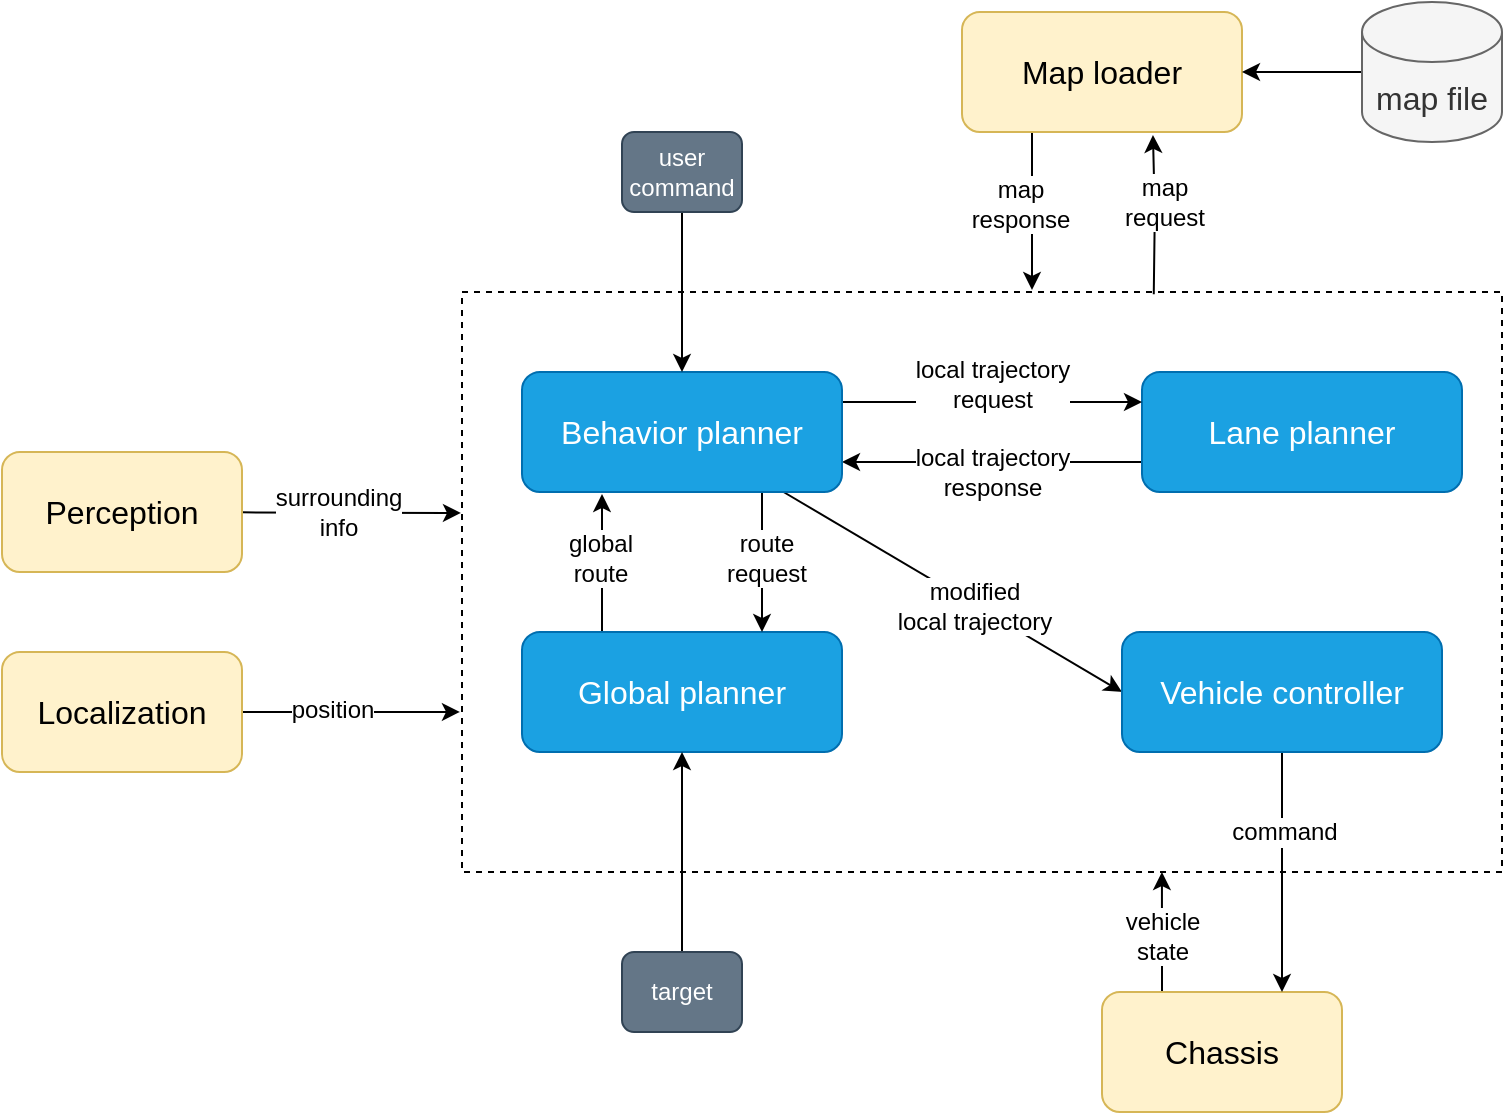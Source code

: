 <mxfile version="14.4.3" type="device"><diagram id="lcmUUElNktXrGIzPif8C" name="Page-1"><mxGraphModel dx="1178" dy="659" grid="1" gridSize="10" guides="1" tooltips="1" connect="1" arrows="1" fold="1" page="1" pageScale="1" pageWidth="827" pageHeight="1169" math="0" shadow="0"><root><mxCell id="0"/><mxCell id="1" parent="0"/><mxCell id="VIi1DwHyhTxOZFsxIo5g-4" value="" style="rounded=0;whiteSpace=wrap;html=1;fontSize=16;fillColor=none;dashed=1;" parent="1" vertex="1"><mxGeometry x="270" y="240" width="520" height="290" as="geometry"/></mxCell><mxCell id="VIi1DwHyhTxOZFsxIo5g-30" style="edgeStyle=none;rounded=0;orthogonalLoop=1;jettySize=auto;html=1;entryX=-0.001;entryY=0.381;entryDx=0;entryDy=0;entryPerimeter=0;fontSize=12;" parent="1" source="VIi1DwHyhTxOZFsxIo5g-1" target="VIi1DwHyhTxOZFsxIo5g-4" edge="1"><mxGeometry relative="1" as="geometry"/></mxCell><mxCell id="VIi1DwHyhTxOZFsxIo5g-33" value="surrounding&lt;br&gt;info" style="edgeLabel;html=1;align=center;verticalAlign=middle;resizable=0;points=[];fontSize=12;" parent="VIi1DwHyhTxOZFsxIo5g-30" vertex="1" connectable="0"><mxGeometry x="-0.249" y="1" relative="1" as="geometry"><mxPoint x="7" as="offset"/></mxGeometry></mxCell><mxCell id="VIi1DwHyhTxOZFsxIo5g-1" value="Perception" style="rounded=1;whiteSpace=wrap;html=1;fontSize=16;fillColor=#fff2cc;strokeColor=#d6b656;" parent="1" vertex="1"><mxGeometry x="40" y="320" width="120" height="60" as="geometry"/></mxCell><mxCell id="VIi1DwHyhTxOZFsxIo5g-32" style="edgeStyle=none;rounded=0;orthogonalLoop=1;jettySize=auto;html=1;entryX=-0.002;entryY=0.724;entryDx=0;entryDy=0;entryPerimeter=0;fontSize=12;" parent="1" source="VIi1DwHyhTxOZFsxIo5g-2" target="VIi1DwHyhTxOZFsxIo5g-4" edge="1"><mxGeometry relative="1" as="geometry"/></mxCell><mxCell id="VIi1DwHyhTxOZFsxIo5g-34" value="position" style="edgeLabel;html=1;align=center;verticalAlign=middle;resizable=0;points=[];fontSize=12;" parent="VIi1DwHyhTxOZFsxIo5g-32" vertex="1" connectable="0"><mxGeometry x="-0.176" y="1" relative="1" as="geometry"><mxPoint as="offset"/></mxGeometry></mxCell><mxCell id="VIi1DwHyhTxOZFsxIo5g-2" value="Localization" style="rounded=1;whiteSpace=wrap;html=1;fontSize=16;fillColor=#fff2cc;strokeColor=#d6b656;" parent="1" vertex="1"><mxGeometry x="40" y="420" width="120" height="60" as="geometry"/></mxCell><mxCell id="VIi1DwHyhTxOZFsxIo5g-28" style="edgeStyle=none;rounded=0;orthogonalLoop=1;jettySize=auto;html=1;fontSize=12;exitX=0.25;exitY=0;exitDx=0;exitDy=0;entryX=0.673;entryY=1;entryDx=0;entryDy=0;entryPerimeter=0;" parent="1" source="VIi1DwHyhTxOZFsxIo5g-3" target="VIi1DwHyhTxOZFsxIo5g-4" edge="1"><mxGeometry relative="1" as="geometry"><mxPoint x="610" y="550" as="targetPoint"/></mxGeometry></mxCell><mxCell id="VIi1DwHyhTxOZFsxIo5g-29" value="vehicle&lt;br&gt;state" style="edgeLabel;html=1;align=center;verticalAlign=middle;resizable=0;points=[];fontSize=12;" parent="VIi1DwHyhTxOZFsxIo5g-28" vertex="1" connectable="0"><mxGeometry x="0.107" relative="1" as="geometry"><mxPoint x="0.02" y="4.33" as="offset"/></mxGeometry></mxCell><mxCell id="VIi1DwHyhTxOZFsxIo5g-3" value="Chassis" style="rounded=1;whiteSpace=wrap;html=1;fontSize=16;fillColor=#fff2cc;strokeColor=#d6b656;" parent="1" vertex="1"><mxGeometry x="590" y="590" width="120" height="60" as="geometry"/></mxCell><mxCell id="VIi1DwHyhTxOZFsxIo5g-16" style="edgeStyle=orthogonalEdgeStyle;rounded=0;orthogonalLoop=1;jettySize=auto;html=1;entryX=0.682;entryY=1.024;entryDx=0;entryDy=0;entryPerimeter=0;fontSize=16;exitX=0.319;exitY=0.004;exitDx=0;exitDy=0;exitPerimeter=0;" parent="1" target="VIi1DwHyhTxOZFsxIo5g-12" edge="1"><mxGeometry relative="1" as="geometry"><mxPoint x="615.88" y="241.16" as="sourcePoint"/></mxGeometry></mxCell><mxCell id="VIi1DwHyhTxOZFsxIo5g-18" value="map&lt;br style=&quot;font-size: 12px;&quot;&gt;request" style="edgeLabel;html=1;align=center;verticalAlign=middle;resizable=0;points=[];fontSize=12;" parent="VIi1DwHyhTxOZFsxIo5g-16" vertex="1" connectable="0"><mxGeometry x="0.19" y="1" relative="1" as="geometry"><mxPoint x="6.19" y="1" as="offset"/></mxGeometry></mxCell><mxCell id="VIi1DwHyhTxOZFsxIo5g-8" value="" style="edgeStyle=orthogonalEdgeStyle;rounded=0;orthogonalLoop=1;jettySize=auto;html=1;fontSize=16;exitX=0.25;exitY=0;exitDx=0;exitDy=0;entryX=0.25;entryY=1;entryDx=0;entryDy=0;" parent="1" edge="1"><mxGeometry relative="1" as="geometry"><mxPoint x="340.0" y="411" as="sourcePoint"/><mxPoint x="340.0" y="341" as="targetPoint"/></mxGeometry></mxCell><mxCell id="VIi1DwHyhTxOZFsxIo5g-9" value="global &lt;br style=&quot;font-size: 12px;&quot;&gt;route" style="edgeLabel;html=1;align=center;verticalAlign=middle;resizable=0;points=[];fontSize=12;" parent="VIi1DwHyhTxOZFsxIo5g-8" vertex="1" connectable="0"><mxGeometry x="0.186" y="1" relative="1" as="geometry"><mxPoint y="3.14" as="offset"/></mxGeometry></mxCell><mxCell id="VIi1DwHyhTxOZFsxIo5g-5" value="Global planner" style="rounded=1;whiteSpace=wrap;html=1;fontSize=16;fillColor=#1ba1e2;strokeColor=#006EAF;fontColor=#ffffff;" parent="1" vertex="1"><mxGeometry x="300" y="410" width="160" height="60" as="geometry"/></mxCell><mxCell id="VIi1DwHyhTxOZFsxIo5g-20" style="edgeStyle=none;rounded=0;orthogonalLoop=1;jettySize=auto;html=1;entryX=1;entryY=0.75;entryDx=0;entryDy=0;fontSize=16;exitX=0;exitY=0.75;exitDx=0;exitDy=0;" parent="1" source="VIi1DwHyhTxOZFsxIo5g-6" target="VIi1DwHyhTxOZFsxIo5g-7" edge="1"><mxGeometry relative="1" as="geometry"/></mxCell><mxCell id="VIi1DwHyhTxOZFsxIo5g-6" value="Lane planner" style="rounded=1;whiteSpace=wrap;html=1;fontSize=16;fillColor=#1ba1e2;strokeColor=#006EAF;fontColor=#ffffff;" parent="1" vertex="1"><mxGeometry x="610" y="280" width="160" height="60" as="geometry"/></mxCell><mxCell id="VIi1DwHyhTxOZFsxIo5g-10" style="edgeStyle=orthogonalEdgeStyle;rounded=0;orthogonalLoop=1;jettySize=auto;html=1;fontSize=16;entryX=0.75;entryY=0;entryDx=0;entryDy=0;exitX=0.75;exitY=1;exitDx=0;exitDy=0;" parent="1" source="VIi1DwHyhTxOZFsxIo5g-7" target="VIi1DwHyhTxOZFsxIo5g-5" edge="1"><mxGeometry relative="1" as="geometry"/></mxCell><mxCell id="VIi1DwHyhTxOZFsxIo5g-11" value="route &lt;br style=&quot;font-size: 12px;&quot;&gt;request" style="edgeLabel;html=1;align=center;verticalAlign=middle;resizable=0;points=[];fontSize=12;" parent="VIi1DwHyhTxOZFsxIo5g-10" vertex="1" connectable="0"><mxGeometry x="-0.186" y="2" relative="1" as="geometry"><mxPoint y="4" as="offset"/></mxGeometry></mxCell><mxCell id="VIi1DwHyhTxOZFsxIo5g-19" style="rounded=0;orthogonalLoop=1;jettySize=auto;html=1;entryX=0;entryY=0.25;entryDx=0;entryDy=0;fontSize=16;exitX=1;exitY=0.25;exitDx=0;exitDy=0;" parent="1" source="VIi1DwHyhTxOZFsxIo5g-7" target="VIi1DwHyhTxOZFsxIo5g-6" edge="1"><mxGeometry relative="1" as="geometry"/></mxCell><mxCell id="VIi1DwHyhTxOZFsxIo5g-21" value="local trajectory&lt;br style=&quot;font-size: 12px;&quot;&gt;request" style="edgeLabel;html=1;align=center;verticalAlign=middle;resizable=0;points=[];fontSize=12;" parent="VIi1DwHyhTxOZFsxIo5g-19" vertex="1" connectable="0"><mxGeometry x="-0.18" y="2" relative="1" as="geometry"><mxPoint x="12.86" y="-7" as="offset"/></mxGeometry></mxCell><mxCell id="VIi1DwHyhTxOZFsxIo5g-22" value="local trajectory&lt;br style=&quot;font-size: 12px;&quot;&gt;response" style="edgeLabel;html=1;align=center;verticalAlign=middle;resizable=0;points=[];fontSize=12;" parent="VIi1DwHyhTxOZFsxIo5g-19" vertex="1" connectable="0"><mxGeometry x="-0.18" y="2" relative="1" as="geometry"><mxPoint x="12.86" y="37" as="offset"/></mxGeometry></mxCell><mxCell id="VIi1DwHyhTxOZFsxIo5g-25" style="edgeStyle=none;rounded=0;orthogonalLoop=1;jettySize=auto;html=1;entryX=0;entryY=0.5;entryDx=0;entryDy=0;fontSize=14;" parent="1" source="VIi1DwHyhTxOZFsxIo5g-7" target="VIi1DwHyhTxOZFsxIo5g-23" edge="1"><mxGeometry relative="1" as="geometry"/></mxCell><mxCell id="VIi1DwHyhTxOZFsxIo5g-26" value="modified &lt;br style=&quot;font-size: 12px;&quot;&gt;local trajectory" style="edgeLabel;html=1;align=center;verticalAlign=middle;resizable=0;points=[];fontSize=12;" parent="VIi1DwHyhTxOZFsxIo5g-25" vertex="1" connectable="0"><mxGeometry x="0.123" y="-1" relative="1" as="geometry"><mxPoint as="offset"/></mxGeometry></mxCell><mxCell id="VIi1DwHyhTxOZFsxIo5g-7" value="Behavior planner" style="rounded=1;whiteSpace=wrap;html=1;fontSize=16;fillColor=#1ba1e2;strokeColor=#006EAF;fontColor=#ffffff;" parent="1" vertex="1"><mxGeometry x="300" y="280" width="160" height="60" as="geometry"/></mxCell><mxCell id="VIi1DwHyhTxOZFsxIo5g-15" value="" style="edgeStyle=orthogonalEdgeStyle;rounded=0;orthogonalLoop=1;jettySize=auto;html=1;fontSize=16;exitX=0.25;exitY=1;exitDx=0;exitDy=0;" parent="1" source="VIi1DwHyhTxOZFsxIo5g-12" edge="1"><mxGeometry relative="1" as="geometry"><mxPoint x="555" y="239" as="targetPoint"/></mxGeometry></mxCell><mxCell id="VIi1DwHyhTxOZFsxIo5g-17" value="map&lt;br style=&quot;font-size: 12px;&quot;&gt;response" style="edgeLabel;html=1;align=center;verticalAlign=middle;resizable=0;points=[];fontSize=12;" parent="VIi1DwHyhTxOZFsxIo5g-15" vertex="1" connectable="0"><mxGeometry x="-0.11" relative="1" as="geometry"><mxPoint x="-6" as="offset"/></mxGeometry></mxCell><mxCell id="VIi1DwHyhTxOZFsxIo5g-12" value="Map loader" style="rounded=1;whiteSpace=wrap;html=1;fontSize=16;fillColor=#fff2cc;strokeColor=#d6b656;" parent="1" vertex="1"><mxGeometry x="520" y="100" width="140" height="60" as="geometry"/></mxCell><mxCell id="VIi1DwHyhTxOZFsxIo5g-14" value="" style="edgeStyle=orthogonalEdgeStyle;rounded=0;orthogonalLoop=1;jettySize=auto;html=1;fontSize=16;" parent="1" source="VIi1DwHyhTxOZFsxIo5g-13" target="VIi1DwHyhTxOZFsxIo5g-12" edge="1"><mxGeometry relative="1" as="geometry"/></mxCell><mxCell id="VIi1DwHyhTxOZFsxIo5g-13" value="map file" style="shape=cylinder3;whiteSpace=wrap;html=1;boundedLbl=1;backgroundOutline=1;size=15;fillColor=#f5f5f5;fontSize=16;strokeColor=#666666;fontColor=#333333;" parent="1" vertex="1"><mxGeometry x="720" y="95" width="70" height="70" as="geometry"/></mxCell><mxCell id="VIi1DwHyhTxOZFsxIo5g-24" style="edgeStyle=none;rounded=0;orthogonalLoop=1;jettySize=auto;html=1;entryX=0.75;entryY=0;entryDx=0;entryDy=0;fontSize=14;" parent="1" source="VIi1DwHyhTxOZFsxIo5g-23" target="VIi1DwHyhTxOZFsxIo5g-3" edge="1"><mxGeometry relative="1" as="geometry"/></mxCell><mxCell id="VIi1DwHyhTxOZFsxIo5g-27" value="command" style="edgeLabel;html=1;align=center;verticalAlign=middle;resizable=0;points=[];fontSize=12;" parent="VIi1DwHyhTxOZFsxIo5g-24" vertex="1" connectable="0"><mxGeometry x="-0.333" y="1" relative="1" as="geometry"><mxPoint as="offset"/></mxGeometry></mxCell><mxCell id="VIi1DwHyhTxOZFsxIo5g-23" value="Vehicle controller" style="rounded=1;whiteSpace=wrap;html=1;fontSize=16;fillColor=#1ba1e2;strokeColor=#006EAF;fontColor=#ffffff;" parent="1" vertex="1"><mxGeometry x="600" y="410" width="160" height="60" as="geometry"/></mxCell><mxCell id="VIi1DwHyhTxOZFsxIo5g-36" style="edgeStyle=orthogonalEdgeStyle;rounded=0;orthogonalLoop=1;jettySize=auto;html=1;entryX=0.5;entryY=1;entryDx=0;entryDy=0;fontSize=12;" parent="1" source="VIi1DwHyhTxOZFsxIo5g-35" target="VIi1DwHyhTxOZFsxIo5g-5" edge="1"><mxGeometry relative="1" as="geometry"/></mxCell><mxCell id="VIi1DwHyhTxOZFsxIo5g-35" value="target" style="rounded=1;whiteSpace=wrap;html=1;fillColor=#647687;fontSize=12;strokeColor=#314354;fontColor=#ffffff;" parent="1" vertex="1"><mxGeometry x="350" y="570" width="60" height="40" as="geometry"/></mxCell><mxCell id="VIi1DwHyhTxOZFsxIo5g-38" style="edgeStyle=orthogonalEdgeStyle;rounded=0;orthogonalLoop=1;jettySize=auto;html=1;fontSize=12;" parent="1" source="VIi1DwHyhTxOZFsxIo5g-37" target="VIi1DwHyhTxOZFsxIo5g-7" edge="1"><mxGeometry relative="1" as="geometry"/></mxCell><mxCell id="VIi1DwHyhTxOZFsxIo5g-37" value="user command" style="rounded=1;whiteSpace=wrap;html=1;fillColor=#647687;fontSize=12;strokeColor=#314354;fontColor=#ffffff;" parent="1" vertex="1"><mxGeometry x="350" y="160" width="60" height="40" as="geometry"/></mxCell></root></mxGraphModel></diagram></mxfile>